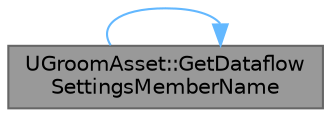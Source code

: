 digraph "UGroomAsset::GetDataflowSettingsMemberName"
{
 // INTERACTIVE_SVG=YES
 // LATEX_PDF_SIZE
  bgcolor="transparent";
  edge [fontname=Helvetica,fontsize=10,labelfontname=Helvetica,labelfontsize=10];
  node [fontname=Helvetica,fontsize=10,shape=box,height=0.2,width=0.4];
  rankdir="LR";
  Node1 [id="Node000001",label="UGroomAsset::GetDataflow\lSettingsMemberName",height=0.2,width=0.4,color="gray40", fillcolor="grey60", style="filled", fontcolor="black",tooltip="Static member to retrieve the member name."];
  Node1 -> Node1 [id="edge1_Node000001_Node000001",color="steelblue1",style="solid",tooltip=" "];
}
